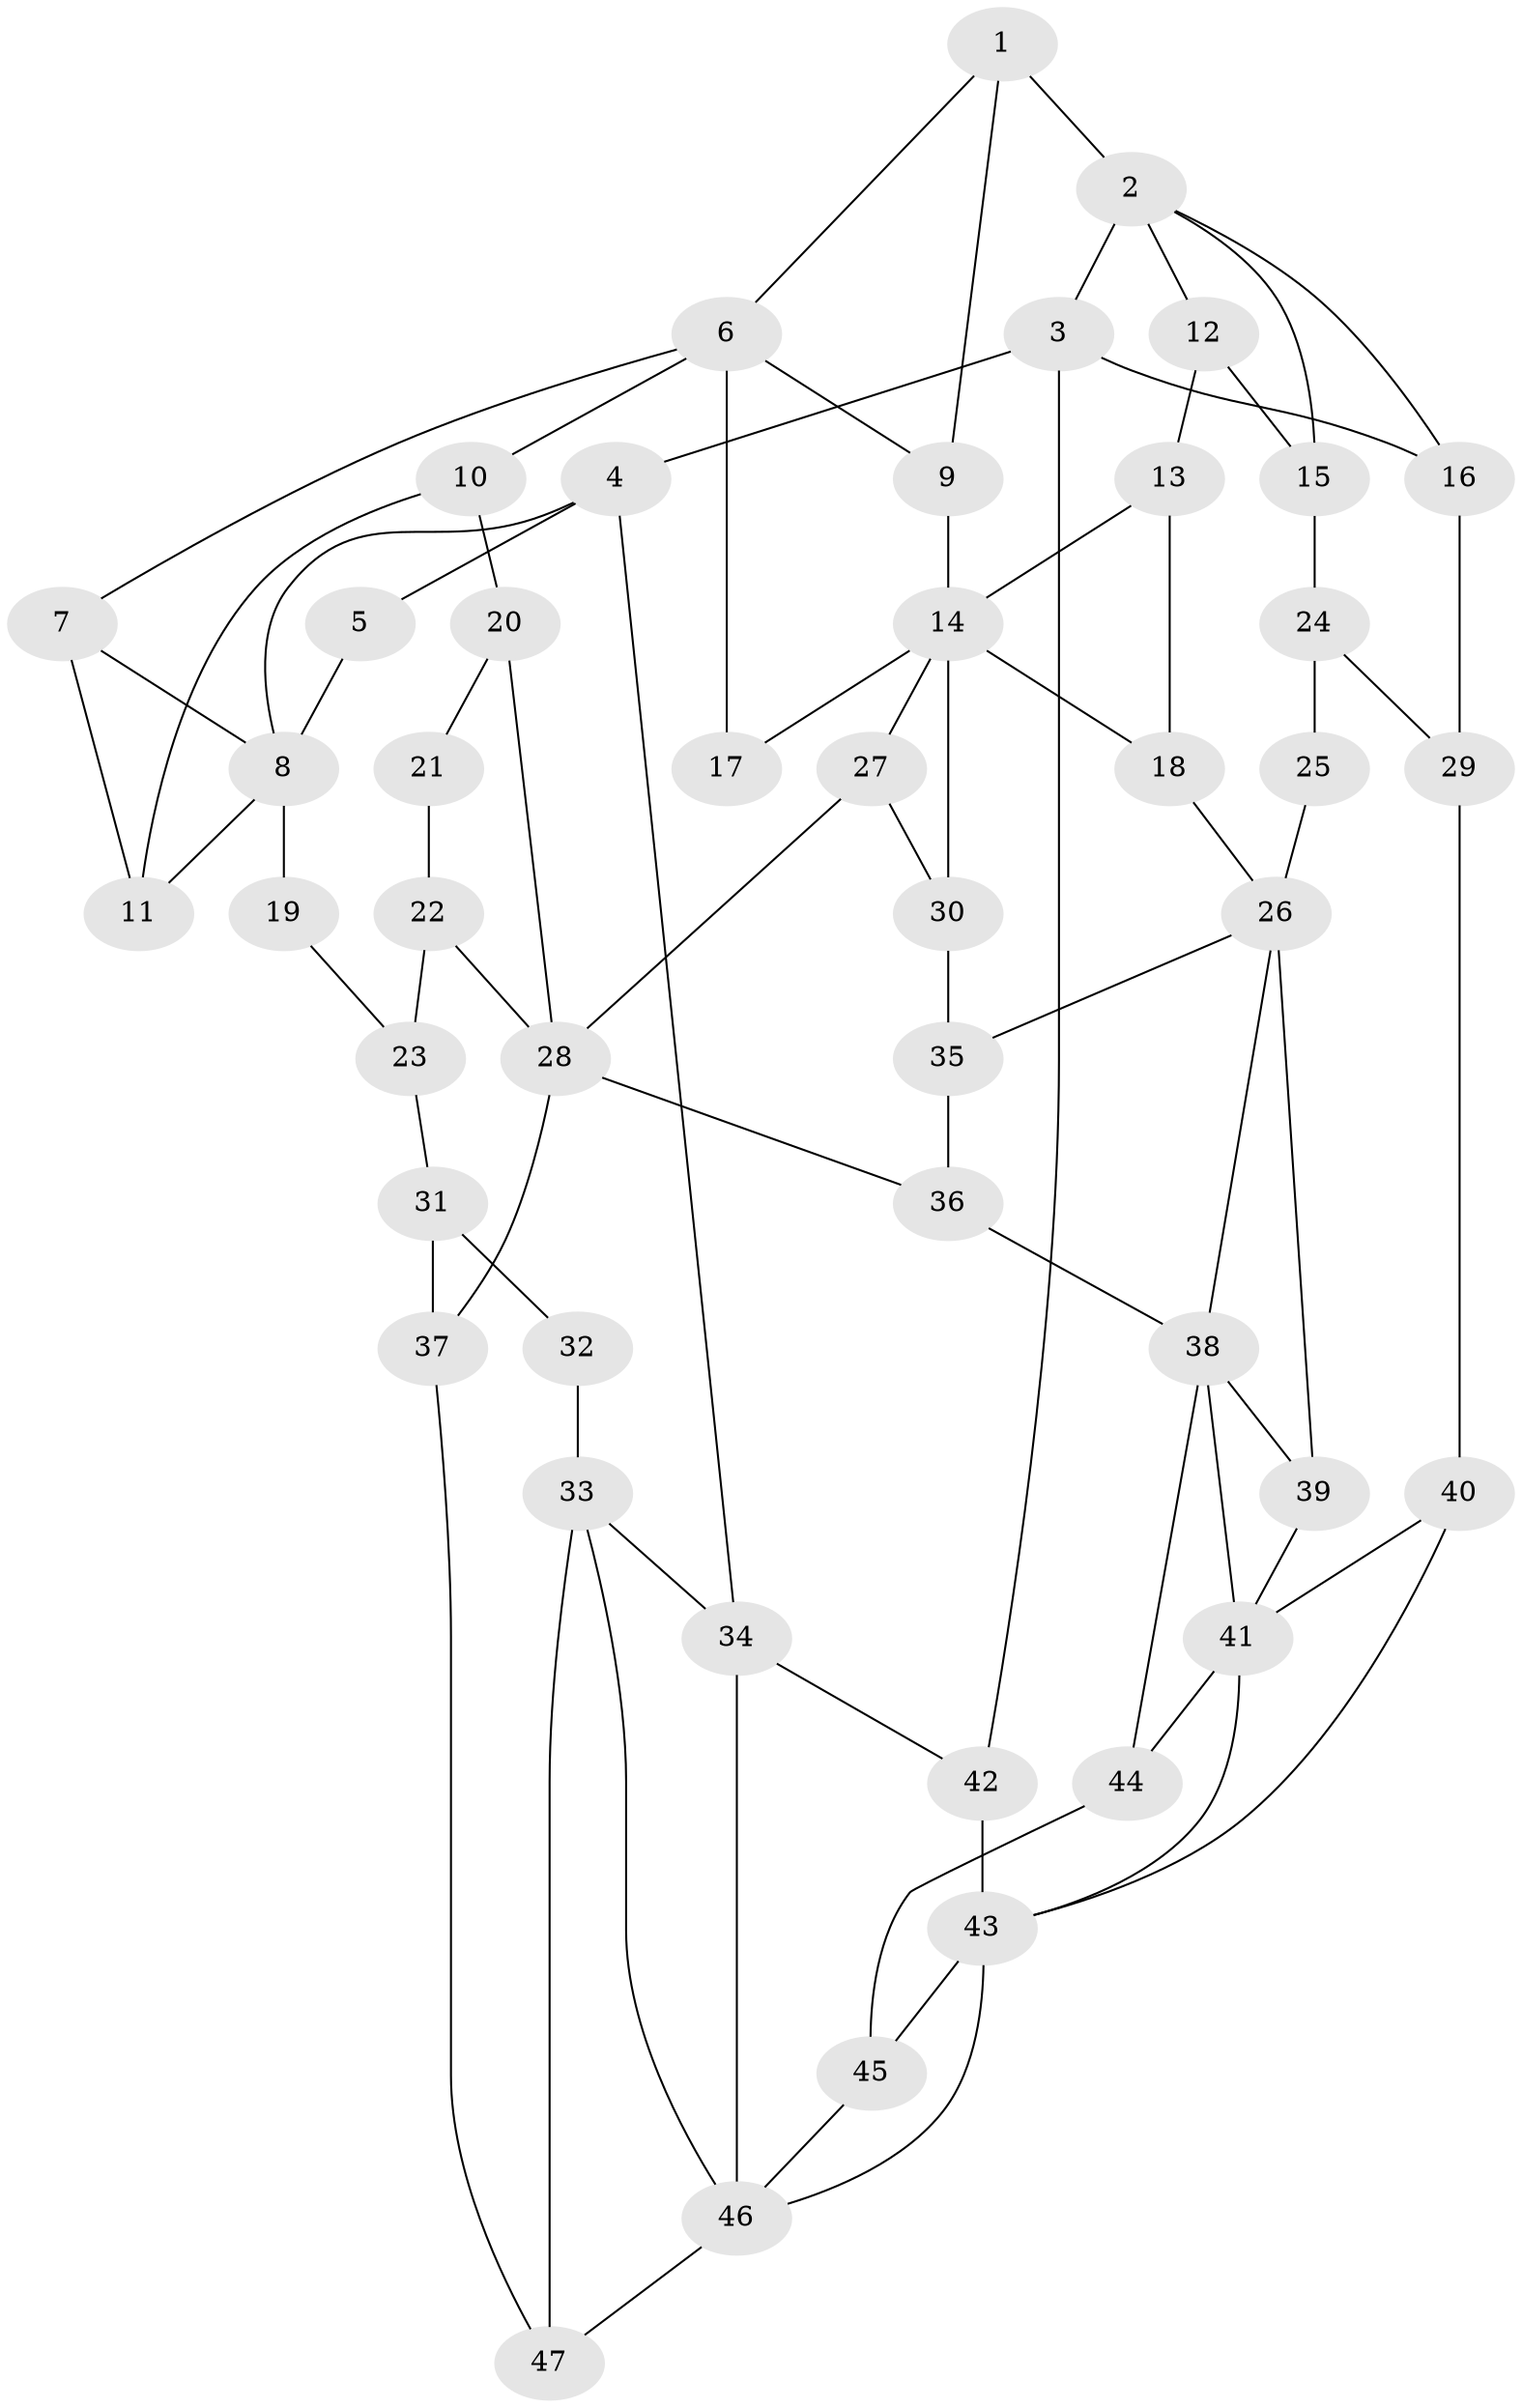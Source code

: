 // original degree distribution, {3: 0.02127659574468085, 5: 0.5319148936170213, 4: 0.23404255319148937, 6: 0.2127659574468085}
// Generated by graph-tools (version 1.1) at 2025/38/03/09/25 02:38:21]
// undirected, 47 vertices, 80 edges
graph export_dot {
graph [start="1"]
  node [color=gray90,style=filled];
  1;
  2;
  3;
  4;
  5;
  6;
  7;
  8;
  9;
  10;
  11;
  12;
  13;
  14;
  15;
  16;
  17;
  18;
  19;
  20;
  21;
  22;
  23;
  24;
  25;
  26;
  27;
  28;
  29;
  30;
  31;
  32;
  33;
  34;
  35;
  36;
  37;
  38;
  39;
  40;
  41;
  42;
  43;
  44;
  45;
  46;
  47;
  1 -- 2 [weight=2.0];
  1 -- 6 [weight=1.0];
  1 -- 9 [weight=1.0];
  2 -- 3 [weight=1.0];
  2 -- 12 [weight=1.0];
  2 -- 15 [weight=1.0];
  2 -- 16 [weight=1.0];
  3 -- 4 [weight=1.0];
  3 -- 16 [weight=1.0];
  3 -- 42 [weight=1.0];
  4 -- 5 [weight=1.0];
  4 -- 8 [weight=1.0];
  4 -- 34 [weight=1.0];
  5 -- 8 [weight=1.0];
  6 -- 7 [weight=1.0];
  6 -- 9 [weight=1.0];
  6 -- 10 [weight=1.0];
  6 -- 17 [weight=2.0];
  7 -- 8 [weight=1.0];
  7 -- 11 [weight=1.0];
  8 -- 11 [weight=1.0];
  8 -- 19 [weight=2.0];
  9 -- 14 [weight=1.0];
  10 -- 11 [weight=1.0];
  10 -- 20 [weight=1.0];
  12 -- 13 [weight=1.0];
  12 -- 15 [weight=1.0];
  13 -- 14 [weight=1.0];
  13 -- 18 [weight=1.0];
  14 -- 17 [weight=1.0];
  14 -- 18 [weight=1.0];
  14 -- 27 [weight=1.0];
  14 -- 30 [weight=1.0];
  15 -- 24 [weight=1.0];
  16 -- 29 [weight=1.0];
  18 -- 26 [weight=1.0];
  19 -- 23 [weight=2.0];
  20 -- 21 [weight=1.0];
  20 -- 28 [weight=1.0];
  21 -- 22 [weight=2.0];
  22 -- 23 [weight=3.0];
  22 -- 28 [weight=1.0];
  23 -- 31 [weight=1.0];
  24 -- 25 [weight=4.0];
  24 -- 29 [weight=1.0];
  25 -- 26 [weight=2.0];
  26 -- 35 [weight=1.0];
  26 -- 38 [weight=1.0];
  26 -- 39 [weight=1.0];
  27 -- 28 [weight=1.0];
  27 -- 30 [weight=1.0];
  28 -- 36 [weight=1.0];
  28 -- 37 [weight=2.0];
  29 -- 40 [weight=1.0];
  30 -- 35 [weight=1.0];
  31 -- 32 [weight=1.0];
  31 -- 37 [weight=1.0];
  32 -- 33 [weight=2.0];
  33 -- 34 [weight=1.0];
  33 -- 46 [weight=1.0];
  33 -- 47 [weight=2.0];
  34 -- 42 [weight=1.0];
  34 -- 46 [weight=1.0];
  35 -- 36 [weight=1.0];
  36 -- 38 [weight=1.0];
  37 -- 47 [weight=2.0];
  38 -- 39 [weight=2.0];
  38 -- 41 [weight=1.0];
  38 -- 44 [weight=1.0];
  39 -- 41 [weight=1.0];
  40 -- 41 [weight=1.0];
  40 -- 43 [weight=1.0];
  41 -- 43 [weight=1.0];
  41 -- 44 [weight=1.0];
  42 -- 43 [weight=2.0];
  43 -- 45 [weight=1.0];
  43 -- 46 [weight=1.0];
  44 -- 45 [weight=1.0];
  45 -- 46 [weight=1.0];
  46 -- 47 [weight=1.0];
}

